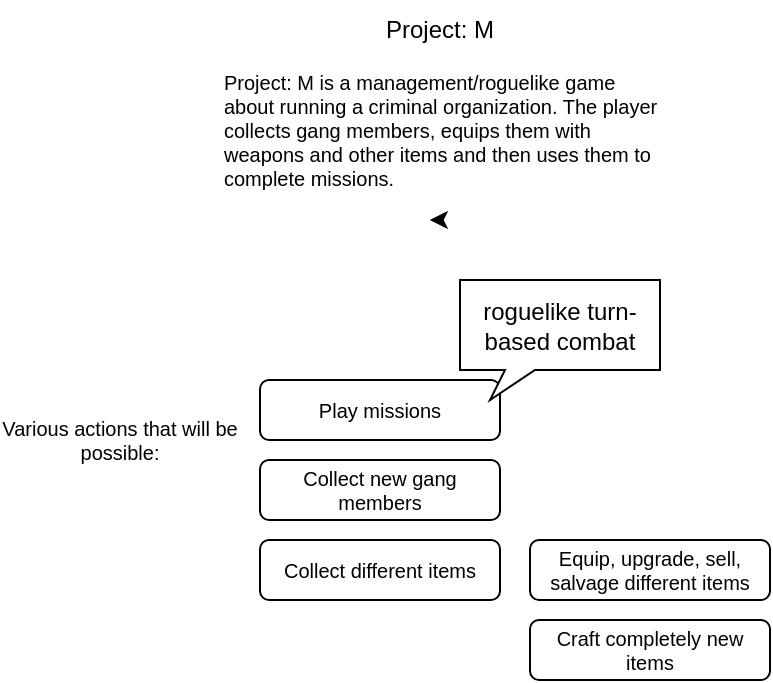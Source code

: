 <mxfile version="15.4.0" type="device"><diagram id="cNDdNaQfDERs4UgEMc2L" name="Page-1"><mxGraphModel dx="858" dy="374" grid="1" gridSize="10" guides="1" tooltips="1" connect="1" arrows="1" fold="1" page="1" pageScale="1" pageWidth="850" pageHeight="1100" math="0" shadow="0"><root><mxCell id="0"/><mxCell id="1" parent="0"/><mxCell id="0EdihwlATSIevc80e4xl-13" value="Project: M" style="text;html=1;strokeColor=none;fillColor=none;align=center;verticalAlign=middle;whiteSpace=wrap;rounded=0;" vertex="1" parent="1"><mxGeometry x="290" y="60" width="60" height="30" as="geometry"/></mxCell><mxCell id="0EdihwlATSIevc80e4xl-14" value="Project: M is a management/roguelike game about running a criminal organization. The player collects gang members, equips them with weapons and other items and then uses them to complete missions." style="text;html=1;strokeColor=none;fillColor=none;align=left;verticalAlign=middle;whiteSpace=wrap;rounded=0;fontSize=10;" vertex="1" parent="1"><mxGeometry x="210" y="80" width="220" height="90" as="geometry"/></mxCell><mxCell id="0EdihwlATSIevc80e4xl-15" value="Various actions that will be possible:" style="text;html=1;strokeColor=none;fillColor=none;align=center;verticalAlign=middle;whiteSpace=wrap;rounded=0;fontSize=10;" vertex="1" parent="1"><mxGeometry x="100" y="250" width="120" height="60" as="geometry"/></mxCell><mxCell id="0EdihwlATSIevc80e4xl-16" style="edgeStyle=orthogonalEdgeStyle;rounded=0;orthogonalLoop=1;jettySize=auto;html=1;exitX=0.5;exitY=1;exitDx=0;exitDy=0;entryX=0.477;entryY=0.991;entryDx=0;entryDy=0;entryPerimeter=0;fontSize=10;" edge="1" parent="1" source="0EdihwlATSIevc80e4xl-14" target="0EdihwlATSIevc80e4xl-14"><mxGeometry relative="1" as="geometry"/></mxCell><mxCell id="0EdihwlATSIevc80e4xl-17" value="Play missions" style="rounded=1;whiteSpace=wrap;html=1;fontSize=10;" vertex="1" parent="1"><mxGeometry x="230" y="250" width="120" height="30" as="geometry"/></mxCell><mxCell id="0EdihwlATSIevc80e4xl-18" value="Collect new gang members" style="rounded=1;whiteSpace=wrap;html=1;fontSize=10;" vertex="1" parent="1"><mxGeometry x="230" y="290" width="120" height="30" as="geometry"/></mxCell><mxCell id="0EdihwlATSIevc80e4xl-19" value="roguelike turn-based combat" style="whiteSpace=wrap;html=1;shape=mxgraph.basic.rectCallout;dx=30;dy=15;boundedLbl=1;" vertex="1" parent="1"><mxGeometry x="330" y="200" width="100" height="60" as="geometry"/></mxCell><mxCell id="0EdihwlATSIevc80e4xl-20" value="Collect different items" style="rounded=1;whiteSpace=wrap;html=1;fontSize=10;" vertex="1" parent="1"><mxGeometry x="230" y="330" width="120" height="30" as="geometry"/></mxCell><mxCell id="0EdihwlATSIevc80e4xl-21" value="Equip, upgrade, sell, salvage different items" style="rounded=1;whiteSpace=wrap;html=1;fontSize=10;" vertex="1" parent="1"><mxGeometry x="365" y="330" width="120" height="30" as="geometry"/></mxCell><mxCell id="0EdihwlATSIevc80e4xl-22" value="Craft completely new items" style="rounded=1;whiteSpace=wrap;html=1;fontSize=10;" vertex="1" parent="1"><mxGeometry x="365" y="370" width="120" height="30" as="geometry"/></mxCell></root></mxGraphModel></diagram></mxfile>